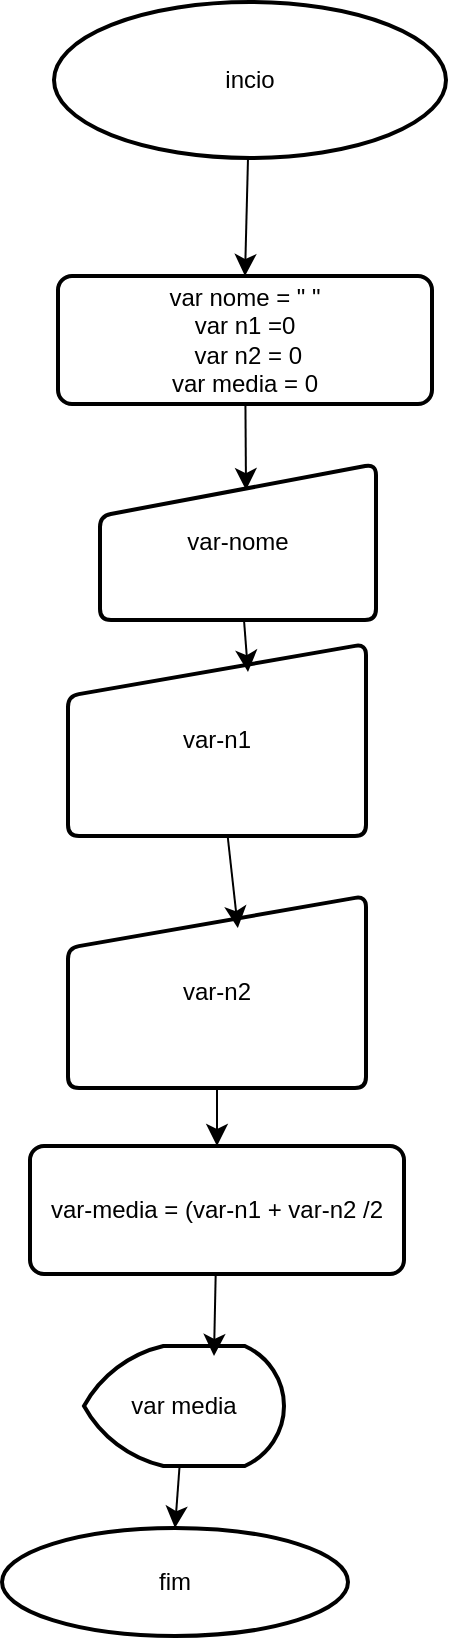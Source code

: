 <mxfile version="26.1.1">
  <diagram name="Página-1" id="xRqcjC6ZxPNDXzrCybo6">
    <mxGraphModel grid="0" page="0" gridSize="10" guides="1" tooltips="1" connect="1" arrows="1" fold="1" pageScale="1" pageWidth="827" pageHeight="1169" math="0" shadow="0">
      <root>
        <mxCell id="0" />
        <mxCell id="1" parent="0" />
        <mxCell id="7DIR7qrK0iS3YO7vqF5u-9" style="edgeStyle=none;curved=1;rounded=0;orthogonalLoop=1;jettySize=auto;html=1;entryX=0.5;entryY=0;entryDx=0;entryDy=0;fontSize=12;startSize=8;endSize=8;" edge="1" parent="1" source="y5FGcwbiiagHmQWB3wnM-1" target="7DIR7qrK0iS3YO7vqF5u-2">
          <mxGeometry relative="1" as="geometry" />
        </mxCell>
        <mxCell id="y5FGcwbiiagHmQWB3wnM-1" value="&lt;font style=&quot;vertical-align: inherit;&quot;&gt;&lt;font style=&quot;vertical-align: inherit;&quot;&gt;incio&lt;/font&gt;&lt;/font&gt;" style="strokeWidth=2;html=1;shape=mxgraph.flowchart.start_2;whiteSpace=wrap;" vertex="1" parent="1">
          <mxGeometry x="128" y="-1003" width="196" height="78" as="geometry" />
        </mxCell>
        <mxCell id="7DIR7qrK0iS3YO7vqF5u-1" value="&lt;font style=&quot;vertical-align: inherit;&quot;&gt;&lt;font style=&quot;vertical-align: inherit;&quot;&gt;fim&lt;/font&gt;&lt;/font&gt;" style="strokeWidth=2;html=1;shape=mxgraph.flowchart.start_2;whiteSpace=wrap;" vertex="1" parent="1">
          <mxGeometry x="102" y="-240" width="173" height="54" as="geometry" />
        </mxCell>
        <mxCell id="7DIR7qrK0iS3YO7vqF5u-2" value="&lt;font style=&quot;vertical-align: inherit;&quot;&gt;&lt;font style=&quot;vertical-align: inherit;&quot;&gt;&lt;font style=&quot;vertical-align: inherit;&quot;&gt;&lt;font style=&quot;vertical-align: inherit;&quot;&gt;&lt;font style=&quot;vertical-align: inherit;&quot;&gt;&lt;font style=&quot;vertical-align: inherit;&quot;&gt;&lt;font style=&quot;vertical-align: inherit;&quot;&gt;&lt;font style=&quot;vertical-align: inherit;&quot;&gt;&lt;font style=&quot;vertical-align: inherit;&quot;&gt;&lt;font style=&quot;vertical-align: inherit;&quot;&gt;var nome = &quot; &quot;&lt;/font&gt;&lt;/font&gt;&lt;/font&gt;&lt;/font&gt;&lt;/font&gt;&lt;/font&gt;&lt;/font&gt;&lt;/font&gt;&lt;/font&gt;&lt;/font&gt;&lt;div&gt;&lt;font style=&quot;vertical-align: inherit;&quot;&gt;&lt;font style=&quot;vertical-align: inherit;&quot;&gt;&lt;font style=&quot;vertical-align: inherit;&quot;&gt;&lt;font style=&quot;vertical-align: inherit;&quot;&gt;&lt;font style=&quot;vertical-align: inherit;&quot;&gt;&lt;font style=&quot;vertical-align: inherit;&quot;&gt;&lt;font style=&quot;vertical-align: inherit;&quot;&gt;&lt;font style=&quot;vertical-align: inherit;&quot;&gt;&lt;font style=&quot;vertical-align: inherit;&quot;&gt;&lt;font style=&quot;vertical-align: inherit;&quot;&gt;&lt;font style=&quot;vertical-align: inherit;&quot;&gt;&lt;font style=&quot;vertical-align: inherit;&quot;&gt;&lt;font style=&quot;vertical-align: inherit;&quot;&gt;&lt;font style=&quot;vertical-align: inherit;&quot;&gt;var n1 =0&lt;/font&gt;&lt;/font&gt;&lt;/font&gt;&lt;/font&gt;&lt;/font&gt;&lt;/font&gt;&lt;/font&gt;&lt;/font&gt;&lt;/font&gt;&lt;/font&gt;&lt;/font&gt;&lt;/font&gt;&lt;/font&gt;&lt;/font&gt;&lt;/div&gt;&lt;div&gt;&lt;font style=&quot;vertical-align: inherit;&quot;&gt;&lt;font style=&quot;vertical-align: inherit;&quot;&gt;&lt;font style=&quot;vertical-align: inherit;&quot;&gt;&lt;font style=&quot;vertical-align: inherit;&quot;&gt;&lt;font style=&quot;vertical-align: inherit;&quot;&gt;&lt;font style=&quot;vertical-align: inherit;&quot;&gt;&lt;font style=&quot;vertical-align: inherit;&quot;&gt;&lt;font style=&quot;vertical-align: inherit;&quot;&gt;&lt;font style=&quot;vertical-align: inherit;&quot;&gt;&lt;font style=&quot;vertical-align: inherit;&quot;&gt;&lt;font style=&quot;vertical-align: inherit;&quot;&gt;&lt;font style=&quot;vertical-align: inherit;&quot;&gt;&amp;nbsp;var n2 = 0&lt;/font&gt;&lt;/font&gt;&lt;/font&gt;&lt;/font&gt;&lt;/font&gt;&lt;/font&gt;&lt;/font&gt;&lt;/font&gt;&lt;/font&gt;&lt;/font&gt;&lt;/font&gt;&lt;/font&gt;&lt;/div&gt;&lt;div&gt;&lt;font style=&quot;vertical-align: inherit;&quot;&gt;&lt;font style=&quot;vertical-align: inherit;&quot;&gt;&lt;font style=&quot;vertical-align: inherit;&quot;&gt;&lt;font style=&quot;vertical-align: inherit;&quot;&gt;&lt;font style=&quot;vertical-align: inherit;&quot;&gt;&lt;font style=&quot;vertical-align: inherit;&quot;&gt;&lt;font style=&quot;vertical-align: inherit;&quot;&gt;&lt;font style=&quot;vertical-align: inherit;&quot;&gt;&lt;font style=&quot;vertical-align: inherit;&quot;&gt;&lt;font style=&quot;vertical-align: inherit;&quot;&gt;&lt;font style=&quot;vertical-align: inherit;&quot;&gt;&lt;font style=&quot;vertical-align: inherit;&quot;&gt;&lt;font style=&quot;vertical-align: inherit;&quot;&gt;&lt;font style=&quot;vertical-align: inherit;&quot;&gt;var media = 0&lt;/font&gt;&lt;/font&gt;&lt;/font&gt;&lt;/font&gt;&lt;/font&gt;&lt;/font&gt;&lt;/font&gt;&lt;/font&gt;&lt;/font&gt;&lt;/font&gt;&lt;/font&gt;&lt;/font&gt;&lt;/font&gt;&lt;/font&gt;&lt;/div&gt;" style="rounded=1;whiteSpace=wrap;html=1;absoluteArcSize=1;arcSize=14;strokeWidth=2;" vertex="1" parent="1">
          <mxGeometry x="130" y="-866" width="187" height="64" as="geometry" />
        </mxCell>
        <mxCell id="7DIR7qrK0iS3YO7vqF5u-3" value="var-nome" style="html=1;strokeWidth=2;shape=manualInput;whiteSpace=wrap;rounded=1;size=26;arcSize=11;" vertex="1" parent="1">
          <mxGeometry x="151" y="-772" width="138" height="78" as="geometry" />
        </mxCell>
        <mxCell id="7DIR7qrK0iS3YO7vqF5u-4" value="var-n1" style="html=1;strokeWidth=2;shape=manualInput;whiteSpace=wrap;rounded=1;size=26;arcSize=11;" vertex="1" parent="1">
          <mxGeometry x="135" y="-682" width="149" height="96" as="geometry" />
        </mxCell>
        <mxCell id="7DIR7qrK0iS3YO7vqF5u-18" style="edgeStyle=none;curved=1;rounded=0;orthogonalLoop=1;jettySize=auto;html=1;fontSize=12;startSize=8;endSize=8;" edge="1" parent="1" source="7DIR7qrK0iS3YO7vqF5u-5" target="7DIR7qrK0iS3YO7vqF5u-6">
          <mxGeometry relative="1" as="geometry" />
        </mxCell>
        <mxCell id="7DIR7qrK0iS3YO7vqF5u-5" value="var-n2" style="html=1;strokeWidth=2;shape=manualInput;whiteSpace=wrap;rounded=1;size=26;arcSize=11;" vertex="1" parent="1">
          <mxGeometry x="135" y="-556" width="149" height="96" as="geometry" />
        </mxCell>
        <mxCell id="7DIR7qrK0iS3YO7vqF5u-6" value="var-media = (var-n1 + var-n2 /2" style="rounded=1;whiteSpace=wrap;html=1;absoluteArcSize=1;arcSize=14;strokeWidth=2;" vertex="1" parent="1">
          <mxGeometry x="116" y="-431" width="187" height="64" as="geometry" />
        </mxCell>
        <mxCell id="7DIR7qrK0iS3YO7vqF5u-7" value="var media" style="strokeWidth=2;html=1;shape=mxgraph.flowchart.display;whiteSpace=wrap;" vertex="1" parent="1">
          <mxGeometry x="143" y="-331" width="100" height="60" as="geometry" />
        </mxCell>
        <mxCell id="7DIR7qrK0iS3YO7vqF5u-11" style="edgeStyle=none;curved=1;rounded=0;orthogonalLoop=1;jettySize=auto;html=1;entryX=0.604;entryY=0.146;entryDx=0;entryDy=0;entryPerimeter=0;fontSize=12;startSize=8;endSize=8;" edge="1" parent="1" source="7DIR7qrK0iS3YO7vqF5u-3" target="7DIR7qrK0iS3YO7vqF5u-4">
          <mxGeometry relative="1" as="geometry" />
        </mxCell>
        <mxCell id="7DIR7qrK0iS3YO7vqF5u-13" style="edgeStyle=none;curved=1;rounded=0;orthogonalLoop=1;jettySize=auto;html=1;entryX=0.529;entryY=0.167;entryDx=0;entryDy=0;entryPerimeter=0;fontSize=12;startSize=8;endSize=8;" edge="1" parent="1" source="7DIR7qrK0iS3YO7vqF5u-2" target="7DIR7qrK0iS3YO7vqF5u-3">
          <mxGeometry relative="1" as="geometry" />
        </mxCell>
        <mxCell id="7DIR7qrK0iS3YO7vqF5u-15" style="edgeStyle=none;curved=1;rounded=0;orthogonalLoop=1;jettySize=auto;html=1;entryX=0.57;entryY=0.167;entryDx=0;entryDy=0;entryPerimeter=0;fontSize=12;startSize=8;endSize=8;" edge="1" parent="1" source="7DIR7qrK0iS3YO7vqF5u-4" target="7DIR7qrK0iS3YO7vqF5u-5">
          <mxGeometry relative="1" as="geometry" />
        </mxCell>
        <mxCell id="7DIR7qrK0iS3YO7vqF5u-16" style="edgeStyle=none;curved=1;rounded=0;orthogonalLoop=1;jettySize=auto;html=1;entryX=0.5;entryY=0;entryDx=0;entryDy=0;entryPerimeter=0;fontSize=12;startSize=8;endSize=8;" edge="1" parent="1" source="7DIR7qrK0iS3YO7vqF5u-7" target="7DIR7qrK0iS3YO7vqF5u-1">
          <mxGeometry relative="1" as="geometry" />
        </mxCell>
        <mxCell id="7DIR7qrK0iS3YO7vqF5u-17" style="edgeStyle=none;curved=1;rounded=0;orthogonalLoop=1;jettySize=auto;html=1;entryX=0.65;entryY=0.083;entryDx=0;entryDy=0;entryPerimeter=0;fontSize=12;startSize=8;endSize=8;" edge="1" parent="1" source="7DIR7qrK0iS3YO7vqF5u-6" target="7DIR7qrK0iS3YO7vqF5u-7">
          <mxGeometry relative="1" as="geometry" />
        </mxCell>
      </root>
    </mxGraphModel>
  </diagram>
</mxfile>
